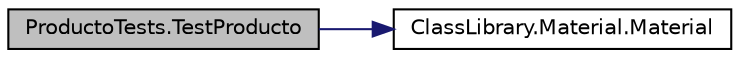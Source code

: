 digraph "ProductoTests.TestProducto"
{
 // INTERACTIVE_SVG=YES
 // LATEX_PDF_SIZE
  edge [fontname="Helvetica",fontsize="10",labelfontname="Helvetica",labelfontsize="10"];
  node [fontname="Helvetica",fontsize="10",shape=record];
  rankdir="LR";
  Node1 [label="ProductoTests.TestProducto",height=0.2,width=0.4,color="black", fillcolor="grey75", style="filled", fontcolor="black",tooltip="Testeo las características de producto."];
  Node1 -> Node2 [color="midnightblue",fontsize="10",style="solid",fontname="Helvetica"];
  Node2 [label="ClassLibrary.Material.Material",height=0.2,width=0.4,color="black", fillcolor="white", style="filled",URL="$classClassLibrary_1_1Material.html#abdbf0bb66aeed8f1b93ca3fa4a0ce5bc",tooltip="La clase material se encarga de conocer lo relativo al material que consituye el producto."];
}

